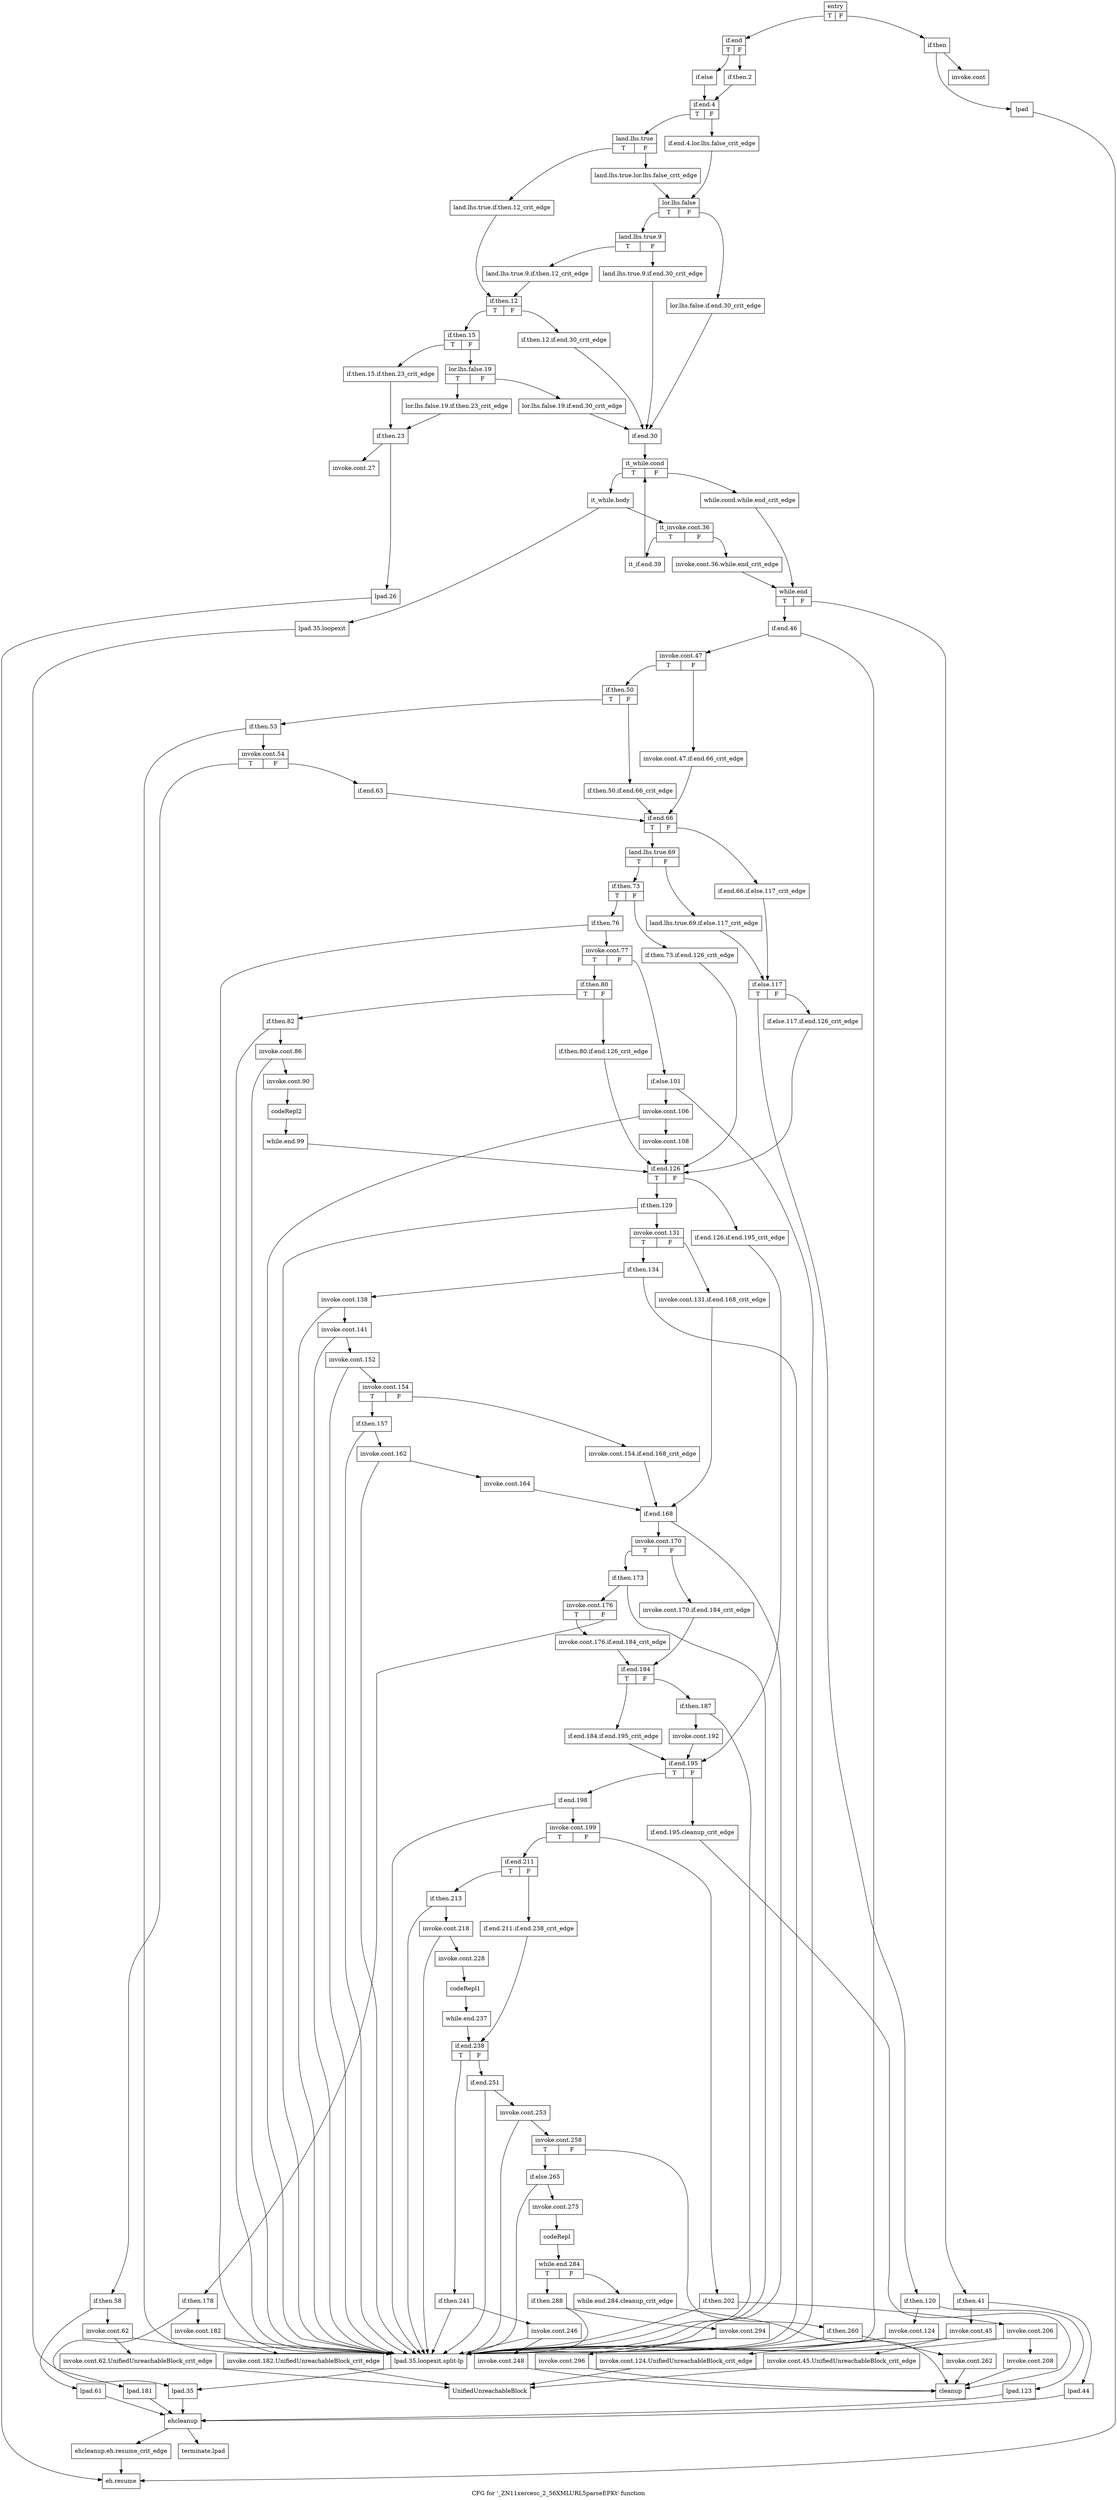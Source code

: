 digraph "CFG for '_ZN11xercesc_2_56XMLURL5parseEPKt' function" {
	label="CFG for '_ZN11xercesc_2_56XMLURL5parseEPKt' function";

	Node0x52ad990 [shape=record,label="{entry|{<s0>T|<s1>F}}"];
	Node0x52ad990:s0 -> Node0x52adad0;
	Node0x52ad990:s1 -> Node0x52ad9e0;
	Node0x52ad9e0 [shape=record,label="{if.then}"];
	Node0x52ad9e0 -> Node0x52ada30;
	Node0x52ad9e0 -> Node0x52ada80;
	Node0x52ada30 [shape=record,label="{invoke.cont}"];
	Node0x52ada80 [shape=record,label="{lpad}"];
	Node0x52ada80 -> Node0x52b0550;
	Node0x52adad0 [shape=record,label="{if.end|{<s0>T|<s1>F}}"];
	Node0x52adad0:s0 -> Node0x52adb70;
	Node0x52adad0:s1 -> Node0x52adb20;
	Node0x52adb20 [shape=record,label="{if.then.2}"];
	Node0x52adb20 -> Node0x52adbc0;
	Node0x52adb70 [shape=record,label="{if.else}"];
	Node0x52adb70 -> Node0x52adbc0;
	Node0x52adbc0 [shape=record,label="{if.end.4|{<s0>T|<s1>F}}"];
	Node0x52adbc0:s0 -> Node0x52adc60;
	Node0x52adbc0:s1 -> Node0x52adc10;
	Node0x52adc10 [shape=record,label="{if.end.4.lor.lhs.false_crit_edge}"];
	Node0x52adc10 -> Node0x52add50;
	Node0x52adc60 [shape=record,label="{land.lhs.true|{<s0>T|<s1>F}}"];
	Node0x52adc60:s0 -> Node0x52add00;
	Node0x52adc60:s1 -> Node0x52adcb0;
	Node0x52adcb0 [shape=record,label="{land.lhs.true.lor.lhs.false_crit_edge}"];
	Node0x52adcb0 -> Node0x52add50;
	Node0x52add00 [shape=record,label="{land.lhs.true.if.then.12_crit_edge}"];
	Node0x52add00 -> Node0x52adee0;
	Node0x52add50 [shape=record,label="{lor.lhs.false|{<s0>T|<s1>F}}"];
	Node0x52add50:s0 -> Node0x52addf0;
	Node0x52add50:s1 -> Node0x52adda0;
	Node0x52adda0 [shape=record,label="{lor.lhs.false.if.end.30_crit_edge}"];
	Node0x52adda0 -> Node0x52ae200;
	Node0x52addf0 [shape=record,label="{land.lhs.true.9|{<s0>T|<s1>F}}"];
	Node0x52addf0:s0 -> Node0x52ade90;
	Node0x52addf0:s1 -> Node0x52ade40;
	Node0x52ade40 [shape=record,label="{land.lhs.true.9.if.end.30_crit_edge}"];
	Node0x52ade40 -> Node0x52ae200;
	Node0x52ade90 [shape=record,label="{land.lhs.true.9.if.then.12_crit_edge}"];
	Node0x52ade90 -> Node0x52adee0;
	Node0x52adee0 [shape=record,label="{if.then.12|{<s0>T|<s1>F}}"];
	Node0x52adee0:s0 -> Node0x52adf80;
	Node0x52adee0:s1 -> Node0x52adf30;
	Node0x52adf30 [shape=record,label="{if.then.12.if.end.30_crit_edge}"];
	Node0x52adf30 -> Node0x52ae200;
	Node0x52adf80 [shape=record,label="{if.then.15|{<s0>T|<s1>F}}"];
	Node0x52adf80:s0 -> Node0x52adfd0;
	Node0x52adf80:s1 -> Node0x52ae020;
	Node0x52adfd0 [shape=record,label="{if.then.15.if.then.23_crit_edge}"];
	Node0x52adfd0 -> Node0x52ae110;
	Node0x52ae020 [shape=record,label="{lor.lhs.false.19|{<s0>T|<s1>F}}"];
	Node0x52ae020:s0 -> Node0x52ae0c0;
	Node0x52ae020:s1 -> Node0x52ae070;
	Node0x52ae070 [shape=record,label="{lor.lhs.false.19.if.end.30_crit_edge}"];
	Node0x52ae070 -> Node0x52ae200;
	Node0x52ae0c0 [shape=record,label="{lor.lhs.false.19.if.then.23_crit_edge}"];
	Node0x52ae0c0 -> Node0x52ae110;
	Node0x52ae110 [shape=record,label="{if.then.23}"];
	Node0x52ae110 -> Node0x52ae160;
	Node0x52ae110 -> Node0x52ae1b0;
	Node0x52ae160 [shape=record,label="{invoke.cont.27}"];
	Node0x52ae1b0 [shape=record,label="{lpad.26}"];
	Node0x52ae1b0 -> Node0x52b0550;
	Node0x52ae200 [shape=record,label="{if.end.30}"];
	Node0x52ae200 -> Node0x52ae250;
	Node0x52ae250 [shape=record,label="{it_while.cond|{<s0>T|<s1>F}}"];
	Node0x52ae250:s0 -> Node0x52ae2f0;
	Node0x52ae250:s1 -> Node0x52ae2a0;
	Node0x52ae2a0 [shape=record,label="{while.cond.while.end_crit_edge}"];
	Node0x52ae2a0 -> Node0x52ae520;
	Node0x52ae2f0 [shape=record,label="{it_while.body}"];
	Node0x52ae2f0 -> Node0x52ae340;
	Node0x52ae2f0 -> Node0x52ae3e0;
	Node0x52ae340 [shape=record,label="{it_invoke.cont.36|{<s0>T|<s1>F}}"];
	Node0x52ae340:s0 -> Node0x52ae4d0;
	Node0x52ae340:s1 -> Node0x52ae390;
	Node0x52ae390 [shape=record,label="{invoke.cont.36.while.end_crit_edge}"];
	Node0x52ae390 -> Node0x52ae520;
	Node0x52ae3e0 [shape=record,label="{lpad.35.loopexit}"];
	Node0x52ae3e0 -> Node0x52ae480;
	Node0x52ae430 [shape=record,label="{lpad.35.loopexit.split-lp}"];
	Node0x52ae430 -> Node0x52ae480;
	Node0x52ae480 [shape=record,label="{lpad.35}"];
	Node0x52ae480 -> Node0x52b04b0;
	Node0x52ae4d0 [shape=record,label="{it_if.end.39}"];
	Node0x52ae4d0 -> Node0x52ae250;
	Node0x52ae520 [shape=record,label="{while.end|{<s0>T|<s1>F}}"];
	Node0x52ae520:s0 -> Node0x52ae6b0;
	Node0x52ae520:s1 -> Node0x52ae570;
	Node0x52ae570 [shape=record,label="{if.then.41}"];
	Node0x52ae570 -> Node0x52ae5c0;
	Node0x52ae570 -> Node0x52ae660;
	Node0x52ae5c0 [shape=record,label="{invoke.cont.45}"];
	Node0x52ae5c0 -> Node0x52ae610;
	Node0x52ae5c0 -> Node0x52ae430;
	Node0x52ae610 [shape=record,label="{invoke.cont.45.UnifiedUnreachableBlock_crit_edge}"];
	Node0x52ae610 -> Node0x52b05f0;
	Node0x52ae660 [shape=record,label="{lpad.44}"];
	Node0x52ae660 -> Node0x52b04b0;
	Node0x52ae6b0 [shape=record,label="{if.end.46}"];
	Node0x52ae6b0 -> Node0x52ae700;
	Node0x52ae6b0 -> Node0x52ae430;
	Node0x52ae700 [shape=record,label="{invoke.cont.47|{<s0>T|<s1>F}}"];
	Node0x52ae700:s0 -> Node0x52ae7a0;
	Node0x52ae700:s1 -> Node0x52ae750;
	Node0x52ae750 [shape=record,label="{invoke.cont.47.if.end.66_crit_edge}"];
	Node0x52ae750 -> Node0x52aea70;
	Node0x52ae7a0 [shape=record,label="{if.then.50|{<s0>T|<s1>F}}"];
	Node0x52ae7a0:s0 -> Node0x52ae840;
	Node0x52ae7a0:s1 -> Node0x52ae7f0;
	Node0x52ae7f0 [shape=record,label="{if.then.50.if.end.66_crit_edge}"];
	Node0x52ae7f0 -> Node0x52aea70;
	Node0x52ae840 [shape=record,label="{if.then.53}"];
	Node0x52ae840 -> Node0x52ae890;
	Node0x52ae840 -> Node0x52ae430;
	Node0x52ae890 [shape=record,label="{invoke.cont.54|{<s0>T|<s1>F}}"];
	Node0x52ae890:s0 -> Node0x52ae8e0;
	Node0x52ae890:s1 -> Node0x52aea20;
	Node0x52ae8e0 [shape=record,label="{if.then.58}"];
	Node0x52ae8e0 -> Node0x52ae930;
	Node0x52ae8e0 -> Node0x52ae9d0;
	Node0x52ae930 [shape=record,label="{invoke.cont.62}"];
	Node0x52ae930 -> Node0x52ae980;
	Node0x52ae930 -> Node0x52ae430;
	Node0x52ae980 [shape=record,label="{invoke.cont.62.UnifiedUnreachableBlock_crit_edge}"];
	Node0x52ae980 -> Node0x52b05f0;
	Node0x52ae9d0 [shape=record,label="{lpad.61}"];
	Node0x52ae9d0 -> Node0x52b04b0;
	Node0x52aea20 [shape=record,label="{if.end.63}"];
	Node0x52aea20 -> Node0x52aea70;
	Node0x52aea70 [shape=record,label="{if.end.66|{<s0>T|<s1>F}}"];
	Node0x52aea70:s0 -> Node0x52aeb10;
	Node0x52aea70:s1 -> Node0x52aeac0;
	Node0x52aeac0 [shape=record,label="{if.end.66.if.else.117_crit_edge}"];
	Node0x52aeac0 -> Node0x52af010;
	Node0x52aeb10 [shape=record,label="{land.lhs.true.69|{<s0>T|<s1>F}}"];
	Node0x52aeb10:s0 -> Node0x52aebb0;
	Node0x52aeb10:s1 -> Node0x52aeb60;
	Node0x52aeb60 [shape=record,label="{land.lhs.true.69.if.else.117_crit_edge}"];
	Node0x52aeb60 -> Node0x52af010;
	Node0x52aebb0 [shape=record,label="{if.then.73|{<s0>T|<s1>F}}"];
	Node0x52aebb0:s0 -> Node0x52aec50;
	Node0x52aebb0:s1 -> Node0x52aec00;
	Node0x52aec00 [shape=record,label="{if.then.73.if.end.126_crit_edge}"];
	Node0x52aec00 -> Node0x52af1f0;
	Node0x52aec50 [shape=record,label="{if.then.76}"];
	Node0x52aec50 -> Node0x52aeca0;
	Node0x52aec50 -> Node0x52ae430;
	Node0x52aeca0 [shape=record,label="{invoke.cont.77|{<s0>T|<s1>F}}"];
	Node0x52aeca0:s0 -> Node0x52aecf0;
	Node0x52aeca0:s1 -> Node0x52aef20;
	Node0x52aecf0 [shape=record,label="{if.then.80|{<s0>T|<s1>F}}"];
	Node0x52aecf0:s0 -> Node0x52aed90;
	Node0x52aecf0:s1 -> Node0x52aed40;
	Node0x52aed40 [shape=record,label="{if.then.80.if.end.126_crit_edge}"];
	Node0x52aed40 -> Node0x52af1f0;
	Node0x52aed90 [shape=record,label="{if.then.82}"];
	Node0x52aed90 -> Node0x52aede0;
	Node0x52aed90 -> Node0x52ae430;
	Node0x52aede0 [shape=record,label="{invoke.cont.86}"];
	Node0x52aede0 -> Node0x52aee30;
	Node0x52aede0 -> Node0x52ae430;
	Node0x52aee30 [shape=record,label="{invoke.cont.90}"];
	Node0x52aee30 -> Node0x52aee80;
	Node0x52aee80 [shape=record,label="{codeRepl2}"];
	Node0x52aee80 -> Node0x52aeed0;
	Node0x52aeed0 [shape=record,label="{while.end.99}"];
	Node0x52aeed0 -> Node0x52af1f0;
	Node0x52aef20 [shape=record,label="{if.else.101}"];
	Node0x52aef20 -> Node0x52aef70;
	Node0x52aef20 -> Node0x52ae430;
	Node0x52aef70 [shape=record,label="{invoke.cont.106}"];
	Node0x52aef70 -> Node0x52aefc0;
	Node0x52aef70 -> Node0x52ae430;
	Node0x52aefc0 [shape=record,label="{invoke.cont.108}"];
	Node0x52aefc0 -> Node0x52af1f0;
	Node0x52af010 [shape=record,label="{if.else.117|{<s0>T|<s1>F}}"];
	Node0x52af010:s0 -> Node0x52af0b0;
	Node0x52af010:s1 -> Node0x52af060;
	Node0x52af060 [shape=record,label="{if.else.117.if.end.126_crit_edge}"];
	Node0x52af060 -> Node0x52af1f0;
	Node0x52af0b0 [shape=record,label="{if.then.120}"];
	Node0x52af0b0 -> Node0x52af100;
	Node0x52af0b0 -> Node0x52af1a0;
	Node0x52af100 [shape=record,label="{invoke.cont.124}"];
	Node0x52af100 -> Node0x52af150;
	Node0x52af100 -> Node0x52ae430;
	Node0x52af150 [shape=record,label="{invoke.cont.124.UnifiedUnreachableBlock_crit_edge}"];
	Node0x52af150 -> Node0x52b05f0;
	Node0x52af1a0 [shape=record,label="{lpad.123}"];
	Node0x52af1a0 -> Node0x52b04b0;
	Node0x52af1f0 [shape=record,label="{if.end.126|{<s0>T|<s1>F}}"];
	Node0x52af1f0:s0 -> Node0x52af290;
	Node0x52af1f0:s1 -> Node0x52af240;
	Node0x52af240 [shape=record,label="{if.end.126.if.end.195_crit_edge}"];
	Node0x52af240 -> Node0x52afab0;
	Node0x52af290 [shape=record,label="{if.then.129}"];
	Node0x52af290 -> Node0x52af2e0;
	Node0x52af290 -> Node0x52ae430;
	Node0x52af2e0 [shape=record,label="{invoke.cont.131|{<s0>T|<s1>F}}"];
	Node0x52af2e0:s0 -> Node0x52af380;
	Node0x52af2e0:s1 -> Node0x52af330;
	Node0x52af330 [shape=record,label="{invoke.cont.131.if.end.168_crit_edge}"];
	Node0x52af330 -> Node0x52af650;
	Node0x52af380 [shape=record,label="{if.then.134}"];
	Node0x52af380 -> Node0x52af3d0;
	Node0x52af380 -> Node0x52ae430;
	Node0x52af3d0 [shape=record,label="{invoke.cont.138}"];
	Node0x52af3d0 -> Node0x52af420;
	Node0x52af3d0 -> Node0x52ae430;
	Node0x52af420 [shape=record,label="{invoke.cont.141}"];
	Node0x52af420 -> Node0x52af470;
	Node0x52af420 -> Node0x52ae430;
	Node0x52af470 [shape=record,label="{invoke.cont.152}"];
	Node0x52af470 -> Node0x52af4c0;
	Node0x52af470 -> Node0x52ae430;
	Node0x52af4c0 [shape=record,label="{invoke.cont.154|{<s0>T|<s1>F}}"];
	Node0x52af4c0:s0 -> Node0x52af560;
	Node0x52af4c0:s1 -> Node0x52af510;
	Node0x52af510 [shape=record,label="{invoke.cont.154.if.end.168_crit_edge}"];
	Node0x52af510 -> Node0x52af650;
	Node0x52af560 [shape=record,label="{if.then.157}"];
	Node0x52af560 -> Node0x52af5b0;
	Node0x52af560 -> Node0x52ae430;
	Node0x52af5b0 [shape=record,label="{invoke.cont.162}"];
	Node0x52af5b0 -> Node0x52af600;
	Node0x52af5b0 -> Node0x52ae430;
	Node0x52af600 [shape=record,label="{invoke.cont.164}"];
	Node0x52af600 -> Node0x52af650;
	Node0x52af650 [shape=record,label="{if.end.168}"];
	Node0x52af650 -> Node0x52af6a0;
	Node0x52af650 -> Node0x52ae430;
	Node0x52af6a0 [shape=record,label="{invoke.cont.170|{<s0>T|<s1>F}}"];
	Node0x52af6a0:s0 -> Node0x52af740;
	Node0x52af6a0:s1 -> Node0x52af6f0;
	Node0x52af6f0 [shape=record,label="{invoke.cont.170.if.end.184_crit_edge}"];
	Node0x52af6f0 -> Node0x52af970;
	Node0x52af740 [shape=record,label="{if.then.173}"];
	Node0x52af740 -> Node0x52af790;
	Node0x52af740 -> Node0x52ae430;
	Node0x52af790 [shape=record,label="{invoke.cont.176|{<s0>T|<s1>F}}"];
	Node0x52af790:s0 -> Node0x52af7e0;
	Node0x52af790:s1 -> Node0x52af830;
	Node0x52af7e0 [shape=record,label="{invoke.cont.176.if.end.184_crit_edge}"];
	Node0x52af7e0 -> Node0x52af970;
	Node0x52af830 [shape=record,label="{if.then.178}"];
	Node0x52af830 -> Node0x52af880;
	Node0x52af830 -> Node0x52af920;
	Node0x52af880 [shape=record,label="{invoke.cont.182}"];
	Node0x52af880 -> Node0x52af8d0;
	Node0x52af880 -> Node0x52ae430;
	Node0x52af8d0 [shape=record,label="{invoke.cont.182.UnifiedUnreachableBlock_crit_edge}"];
	Node0x52af8d0 -> Node0x52b05f0;
	Node0x52af920 [shape=record,label="{lpad.181}"];
	Node0x52af920 -> Node0x52b04b0;
	Node0x52af970 [shape=record,label="{if.end.184|{<s0>T|<s1>F}}"];
	Node0x52af970:s0 -> Node0x52af9c0;
	Node0x52af970:s1 -> Node0x52afa10;
	Node0x52af9c0 [shape=record,label="{if.end.184.if.end.195_crit_edge}"];
	Node0x52af9c0 -> Node0x52afab0;
	Node0x52afa10 [shape=record,label="{if.then.187}"];
	Node0x52afa10 -> Node0x52afa60;
	Node0x52afa10 -> Node0x52ae430;
	Node0x52afa60 [shape=record,label="{invoke.cont.192}"];
	Node0x52afa60 -> Node0x52afab0;
	Node0x52afab0 [shape=record,label="{if.end.195|{<s0>T|<s1>F}}"];
	Node0x52afab0:s0 -> Node0x52afb50;
	Node0x52afab0:s1 -> Node0x52afb00;
	Node0x52afb00 [shape=record,label="{if.end.195.cleanup_crit_edge}"];
	Node0x52afb00 -> Node0x52b0460;
	Node0x52afb50 [shape=record,label="{if.end.198}"];
	Node0x52afb50 -> Node0x52afba0;
	Node0x52afb50 -> Node0x52ae430;
	Node0x52afba0 [shape=record,label="{invoke.cont.199|{<s0>T|<s1>F}}"];
	Node0x52afba0:s0 -> Node0x52afce0;
	Node0x52afba0:s1 -> Node0x52afbf0;
	Node0x52afbf0 [shape=record,label="{if.then.202}"];
	Node0x52afbf0 -> Node0x52afc40;
	Node0x52afbf0 -> Node0x52ae430;
	Node0x52afc40 [shape=record,label="{invoke.cont.206}"];
	Node0x52afc40 -> Node0x52afc90;
	Node0x52afc40 -> Node0x52ae430;
	Node0x52afc90 [shape=record,label="{invoke.cont.208}"];
	Node0x52afc90 -> Node0x52b0460;
	Node0x52afce0 [shape=record,label="{if.end.211|{<s0>T|<s1>F}}"];
	Node0x52afce0:s0 -> Node0x52afd80;
	Node0x52afce0:s1 -> Node0x52afd30;
	Node0x52afd30 [shape=record,label="{if.end.211.if.end.238_crit_edge}"];
	Node0x52afd30 -> Node0x52aff10;
	Node0x52afd80 [shape=record,label="{if.then.213}"];
	Node0x52afd80 -> Node0x52afdd0;
	Node0x52afd80 -> Node0x52ae430;
	Node0x52afdd0 [shape=record,label="{invoke.cont.218}"];
	Node0x52afdd0 -> Node0x52afe20;
	Node0x52afdd0 -> Node0x52ae430;
	Node0x52afe20 [shape=record,label="{invoke.cont.228}"];
	Node0x52afe20 -> Node0x52afe70;
	Node0x52afe70 [shape=record,label="{codeRepl1}"];
	Node0x52afe70 -> Node0x52afec0;
	Node0x52afec0 [shape=record,label="{while.end.237}"];
	Node0x52afec0 -> Node0x52aff10;
	Node0x52aff10 [shape=record,label="{if.end.238|{<s0>T|<s1>F}}"];
	Node0x52aff10:s0 -> Node0x52aff60;
	Node0x52aff10:s1 -> Node0x52b0050;
	Node0x52aff60 [shape=record,label="{if.then.241}"];
	Node0x52aff60 -> Node0x52affb0;
	Node0x52aff60 -> Node0x52ae430;
	Node0x52affb0 [shape=record,label="{invoke.cont.246}"];
	Node0x52affb0 -> Node0x52b0000;
	Node0x52affb0 -> Node0x52ae430;
	Node0x52b0000 [shape=record,label="{invoke.cont.248}"];
	Node0x52b0000 -> Node0x52b0460;
	Node0x52b0050 [shape=record,label="{if.end.251}"];
	Node0x52b0050 -> Node0x52b00a0;
	Node0x52b0050 -> Node0x52ae430;
	Node0x52b00a0 [shape=record,label="{invoke.cont.253}"];
	Node0x52b00a0 -> Node0x52b00f0;
	Node0x52b00a0 -> Node0x52ae430;
	Node0x52b00f0 [shape=record,label="{invoke.cont.258|{<s0>T|<s1>F}}"];
	Node0x52b00f0:s0 -> Node0x52b01e0;
	Node0x52b00f0:s1 -> Node0x52b0140;
	Node0x52b0140 [shape=record,label="{if.then.260}"];
	Node0x52b0140 -> Node0x52b0190;
	Node0x52b0140 -> Node0x52ae430;
	Node0x52b0190 [shape=record,label="{invoke.cont.262}"];
	Node0x52b0190 -> Node0x52b0460;
	Node0x52b01e0 [shape=record,label="{if.else.265}"];
	Node0x52b01e0 -> Node0x52b0230;
	Node0x52b01e0 -> Node0x52ae430;
	Node0x52b0230 [shape=record,label="{invoke.cont.275}"];
	Node0x52b0230 -> Node0x52b0280;
	Node0x52b0280 [shape=record,label="{codeRepl}"];
	Node0x52b0280 -> Node0x52b02d0;
	Node0x52b02d0 [shape=record,label="{while.end.284|{<s0>T|<s1>F}}"];
	Node0x52b02d0:s0 -> Node0x52b0370;
	Node0x52b02d0:s1 -> Node0x52b0320;
	Node0x52b0320 [shape=record,label="{while.end.284.cleanup_crit_edge}"];
	Node0x52b0320 -> Node0x52b0460;
	Node0x52b0370 [shape=record,label="{if.then.288}"];
	Node0x52b0370 -> Node0x52b03c0;
	Node0x52b0370 -> Node0x52ae430;
	Node0x52b03c0 [shape=record,label="{invoke.cont.294}"];
	Node0x52b03c0 -> Node0x52b0410;
	Node0x52b03c0 -> Node0x52ae430;
	Node0x52b0410 [shape=record,label="{invoke.cont.296}"];
	Node0x52b0410 -> Node0x52b0460;
	Node0x52b0460 [shape=record,label="{cleanup}"];
	Node0x52b04b0 [shape=record,label="{ehcleanup}"];
	Node0x52b04b0 -> Node0x52b0500;
	Node0x52b04b0 -> Node0x52b05a0;
	Node0x52b0500 [shape=record,label="{ehcleanup.eh.resume_crit_edge}"];
	Node0x52b0500 -> Node0x52b0550;
	Node0x52b0550 [shape=record,label="{eh.resume}"];
	Node0x52b05a0 [shape=record,label="{terminate.lpad}"];
	Node0x52b05f0 [shape=record,label="{UnifiedUnreachableBlock}"];
}
